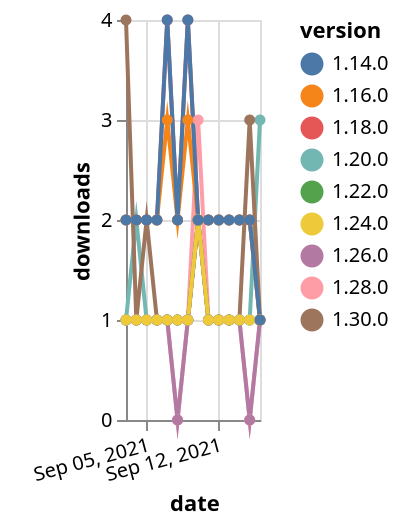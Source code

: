 {"$schema": "https://vega.github.io/schema/vega-lite/v5.json", "description": "A simple bar chart with embedded data.", "data": {"values": [{"date": "2021-09-03", "total": 2763, "delta": 2, "version": "1.18.0"}, {"date": "2021-09-04", "total": 2765, "delta": 2, "version": "1.18.0"}, {"date": "2021-09-05", "total": 2767, "delta": 2, "version": "1.18.0"}, {"date": "2021-09-06", "total": 2769, "delta": 2, "version": "1.18.0"}, {"date": "2021-09-07", "total": 2773, "delta": 4, "version": "1.18.0"}, {"date": "2021-09-08", "total": 2775, "delta": 2, "version": "1.18.0"}, {"date": "2021-09-09", "total": 2779, "delta": 4, "version": "1.18.0"}, {"date": "2021-09-10", "total": 2781, "delta": 2, "version": "1.18.0"}, {"date": "2021-09-11", "total": 2783, "delta": 2, "version": "1.18.0"}, {"date": "2021-09-12", "total": 2785, "delta": 2, "version": "1.18.0"}, {"date": "2021-09-13", "total": 2787, "delta": 2, "version": "1.18.0"}, {"date": "2021-09-14", "total": 2789, "delta": 2, "version": "1.18.0"}, {"date": "2021-09-15", "total": 2791, "delta": 2, "version": "1.18.0"}, {"date": "2021-09-16", "total": 2792, "delta": 1, "version": "1.18.0"}, {"date": "2021-09-03", "total": 207, "delta": 1, "version": "1.22.0"}, {"date": "2021-09-04", "total": 208, "delta": 1, "version": "1.22.0"}, {"date": "2021-09-05", "total": 209, "delta": 1, "version": "1.22.0"}, {"date": "2021-09-06", "total": 210, "delta": 1, "version": "1.22.0"}, {"date": "2021-09-07", "total": 211, "delta": 1, "version": "1.22.0"}, {"date": "2021-09-08", "total": 212, "delta": 1, "version": "1.22.0"}, {"date": "2021-09-09", "total": 213, "delta": 1, "version": "1.22.0"}, {"date": "2021-09-10", "total": 215, "delta": 2, "version": "1.22.0"}, {"date": "2021-09-11", "total": 216, "delta": 1, "version": "1.22.0"}, {"date": "2021-09-12", "total": 217, "delta": 1, "version": "1.22.0"}, {"date": "2021-09-13", "total": 218, "delta": 1, "version": "1.22.0"}, {"date": "2021-09-14", "total": 219, "delta": 1, "version": "1.22.0"}, {"date": "2021-09-15", "total": 220, "delta": 1, "version": "1.22.0"}, {"date": "2021-09-16", "total": 221, "delta": 1, "version": "1.22.0"}, {"date": "2021-09-03", "total": 201, "delta": 1, "version": "1.28.0"}, {"date": "2021-09-04", "total": 202, "delta": 1, "version": "1.28.0"}, {"date": "2021-09-05", "total": 203, "delta": 1, "version": "1.28.0"}, {"date": "2021-09-06", "total": 204, "delta": 1, "version": "1.28.0"}, {"date": "2021-09-07", "total": 205, "delta": 1, "version": "1.28.0"}, {"date": "2021-09-08", "total": 205, "delta": 0, "version": "1.28.0"}, {"date": "2021-09-09", "total": 206, "delta": 1, "version": "1.28.0"}, {"date": "2021-09-10", "total": 209, "delta": 3, "version": "1.28.0"}, {"date": "2021-09-11", "total": 210, "delta": 1, "version": "1.28.0"}, {"date": "2021-09-12", "total": 211, "delta": 1, "version": "1.28.0"}, {"date": "2021-09-13", "total": 212, "delta": 1, "version": "1.28.0"}, {"date": "2021-09-14", "total": 213, "delta": 1, "version": "1.28.0"}, {"date": "2021-09-15", "total": 213, "delta": 0, "version": "1.28.0"}, {"date": "2021-09-16", "total": 214, "delta": 1, "version": "1.28.0"}, {"date": "2021-09-03", "total": 187, "delta": 1, "version": "1.26.0"}, {"date": "2021-09-04", "total": 188, "delta": 1, "version": "1.26.0"}, {"date": "2021-09-05", "total": 189, "delta": 1, "version": "1.26.0"}, {"date": "2021-09-06", "total": 190, "delta": 1, "version": "1.26.0"}, {"date": "2021-09-07", "total": 191, "delta": 1, "version": "1.26.0"}, {"date": "2021-09-08", "total": 191, "delta": 0, "version": "1.26.0"}, {"date": "2021-09-09", "total": 192, "delta": 1, "version": "1.26.0"}, {"date": "2021-09-10", "total": 194, "delta": 2, "version": "1.26.0"}, {"date": "2021-09-11", "total": 195, "delta": 1, "version": "1.26.0"}, {"date": "2021-09-12", "total": 196, "delta": 1, "version": "1.26.0"}, {"date": "2021-09-13", "total": 197, "delta": 1, "version": "1.26.0"}, {"date": "2021-09-14", "total": 198, "delta": 1, "version": "1.26.0"}, {"date": "2021-09-15", "total": 198, "delta": 0, "version": "1.26.0"}, {"date": "2021-09-16", "total": 199, "delta": 1, "version": "1.26.0"}, {"date": "2021-09-03", "total": 290, "delta": 1, "version": "1.20.0"}, {"date": "2021-09-04", "total": 292, "delta": 2, "version": "1.20.0"}, {"date": "2021-09-05", "total": 293, "delta": 1, "version": "1.20.0"}, {"date": "2021-09-06", "total": 294, "delta": 1, "version": "1.20.0"}, {"date": "2021-09-07", "total": 295, "delta": 1, "version": "1.20.0"}, {"date": "2021-09-08", "total": 296, "delta": 1, "version": "1.20.0"}, {"date": "2021-09-09", "total": 297, "delta": 1, "version": "1.20.0"}, {"date": "2021-09-10", "total": 299, "delta": 2, "version": "1.20.0"}, {"date": "2021-09-11", "total": 300, "delta": 1, "version": "1.20.0"}, {"date": "2021-09-12", "total": 301, "delta": 1, "version": "1.20.0"}, {"date": "2021-09-13", "total": 302, "delta": 1, "version": "1.20.0"}, {"date": "2021-09-14", "total": 303, "delta": 1, "version": "1.20.0"}, {"date": "2021-09-15", "total": 304, "delta": 1, "version": "1.20.0"}, {"date": "2021-09-16", "total": 307, "delta": 3, "version": "1.20.0"}, {"date": "2021-09-03", "total": 2857, "delta": 2, "version": "1.16.0"}, {"date": "2021-09-04", "total": 2859, "delta": 2, "version": "1.16.0"}, {"date": "2021-09-05", "total": 2861, "delta": 2, "version": "1.16.0"}, {"date": "2021-09-06", "total": 2863, "delta": 2, "version": "1.16.0"}, {"date": "2021-09-07", "total": 2866, "delta": 3, "version": "1.16.0"}, {"date": "2021-09-08", "total": 2868, "delta": 2, "version": "1.16.0"}, {"date": "2021-09-09", "total": 2871, "delta": 3, "version": "1.16.0"}, {"date": "2021-09-10", "total": 2873, "delta": 2, "version": "1.16.0"}, {"date": "2021-09-11", "total": 2875, "delta": 2, "version": "1.16.0"}, {"date": "2021-09-12", "total": 2877, "delta": 2, "version": "1.16.0"}, {"date": "2021-09-13", "total": 2879, "delta": 2, "version": "1.16.0"}, {"date": "2021-09-14", "total": 2881, "delta": 2, "version": "1.16.0"}, {"date": "2021-09-15", "total": 2883, "delta": 2, "version": "1.16.0"}, {"date": "2021-09-16", "total": 2884, "delta": 1, "version": "1.16.0"}, {"date": "2021-09-03", "total": 129, "delta": 4, "version": "1.30.0"}, {"date": "2021-09-04", "total": 130, "delta": 1, "version": "1.30.0"}, {"date": "2021-09-05", "total": 132, "delta": 2, "version": "1.30.0"}, {"date": "2021-09-06", "total": 133, "delta": 1, "version": "1.30.0"}, {"date": "2021-09-07", "total": 134, "delta": 1, "version": "1.30.0"}, {"date": "2021-09-08", "total": 135, "delta": 1, "version": "1.30.0"}, {"date": "2021-09-09", "total": 136, "delta": 1, "version": "1.30.0"}, {"date": "2021-09-10", "total": 138, "delta": 2, "version": "1.30.0"}, {"date": "2021-09-11", "total": 139, "delta": 1, "version": "1.30.0"}, {"date": "2021-09-12", "total": 140, "delta": 1, "version": "1.30.0"}, {"date": "2021-09-13", "total": 141, "delta": 1, "version": "1.30.0"}, {"date": "2021-09-14", "total": 142, "delta": 1, "version": "1.30.0"}, {"date": "2021-09-15", "total": 145, "delta": 3, "version": "1.30.0"}, {"date": "2021-09-16", "total": 146, "delta": 1, "version": "1.30.0"}, {"date": "2021-09-03", "total": 215, "delta": 1, "version": "1.24.0"}, {"date": "2021-09-04", "total": 216, "delta": 1, "version": "1.24.0"}, {"date": "2021-09-05", "total": 217, "delta": 1, "version": "1.24.0"}, {"date": "2021-09-06", "total": 218, "delta": 1, "version": "1.24.0"}, {"date": "2021-09-07", "total": 219, "delta": 1, "version": "1.24.0"}, {"date": "2021-09-08", "total": 220, "delta": 1, "version": "1.24.0"}, {"date": "2021-09-09", "total": 221, "delta": 1, "version": "1.24.0"}, {"date": "2021-09-10", "total": 223, "delta": 2, "version": "1.24.0"}, {"date": "2021-09-11", "total": 224, "delta": 1, "version": "1.24.0"}, {"date": "2021-09-12", "total": 225, "delta": 1, "version": "1.24.0"}, {"date": "2021-09-13", "total": 226, "delta": 1, "version": "1.24.0"}, {"date": "2021-09-14", "total": 227, "delta": 1, "version": "1.24.0"}, {"date": "2021-09-15", "total": 228, "delta": 1, "version": "1.24.0"}, {"date": "2021-09-16", "total": 229, "delta": 1, "version": "1.24.0"}, {"date": "2021-09-03", "total": 3095, "delta": 2, "version": "1.14.0"}, {"date": "2021-09-04", "total": 3097, "delta": 2, "version": "1.14.0"}, {"date": "2021-09-05", "total": 3099, "delta": 2, "version": "1.14.0"}, {"date": "2021-09-06", "total": 3101, "delta": 2, "version": "1.14.0"}, {"date": "2021-09-07", "total": 3105, "delta": 4, "version": "1.14.0"}, {"date": "2021-09-08", "total": 3107, "delta": 2, "version": "1.14.0"}, {"date": "2021-09-09", "total": 3111, "delta": 4, "version": "1.14.0"}, {"date": "2021-09-10", "total": 3113, "delta": 2, "version": "1.14.0"}, {"date": "2021-09-11", "total": 3115, "delta": 2, "version": "1.14.0"}, {"date": "2021-09-12", "total": 3117, "delta": 2, "version": "1.14.0"}, {"date": "2021-09-13", "total": 3119, "delta": 2, "version": "1.14.0"}, {"date": "2021-09-14", "total": 3121, "delta": 2, "version": "1.14.0"}, {"date": "2021-09-15", "total": 3123, "delta": 2, "version": "1.14.0"}, {"date": "2021-09-16", "total": 3124, "delta": 1, "version": "1.14.0"}]}, "width": "container", "mark": {"type": "line", "point": {"filled": true}}, "encoding": {"x": {"field": "date", "type": "temporal", "timeUnit": "yearmonthdate", "title": "date", "axis": {"labelAngle": -15}}, "y": {"field": "delta", "type": "quantitative", "title": "downloads"}, "color": {"field": "version", "type": "nominal"}, "tooltip": {"field": "delta"}}}